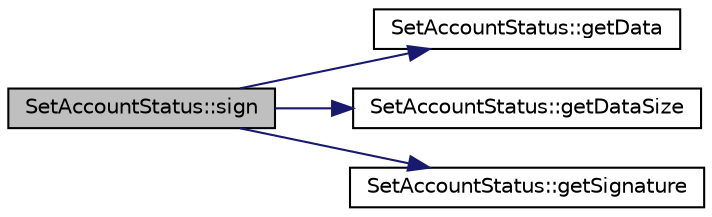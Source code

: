 digraph "SetAccountStatus::sign"
{
  edge [fontname="Helvetica",fontsize="10",labelfontname="Helvetica",labelfontsize="10"];
  node [fontname="Helvetica",fontsize="10",shape=record];
  rankdir="LR";
  Node12 [label="SetAccountStatus::sign",height=0.2,width=0.4,color="black", fillcolor="grey75", style="filled", fontcolor="black"];
  Node12 -> Node13 [color="midnightblue",fontsize="10",style="solid",fontname="Helvetica"];
  Node13 [label="SetAccountStatus::getData",height=0.2,width=0.4,color="black", fillcolor="white", style="filled",URL="$class_set_account_status.html#ae53c797513a672801cfe9de3b982ecb6",tooltip="Get pointer to command data structure. "];
  Node12 -> Node14 [color="midnightblue",fontsize="10",style="solid",fontname="Helvetica"];
  Node14 [label="SetAccountStatus::getDataSize",height=0.2,width=0.4,color="black", fillcolor="white", style="filled",URL="$class_set_account_status.html#af0072b8e84ac3257ed5f869329e48aa9",tooltip="Get data struct size. Without signature. "];
  Node12 -> Node15 [color="midnightblue",fontsize="10",style="solid",fontname="Helvetica"];
  Node15 [label="SetAccountStatus::getSignature",height=0.2,width=0.4,color="black", fillcolor="white", style="filled",URL="$class_set_account_status.html#ab7d3994c6551a774dbc95aaf3033b584",tooltip="Get pointer to signature data. "];
}
